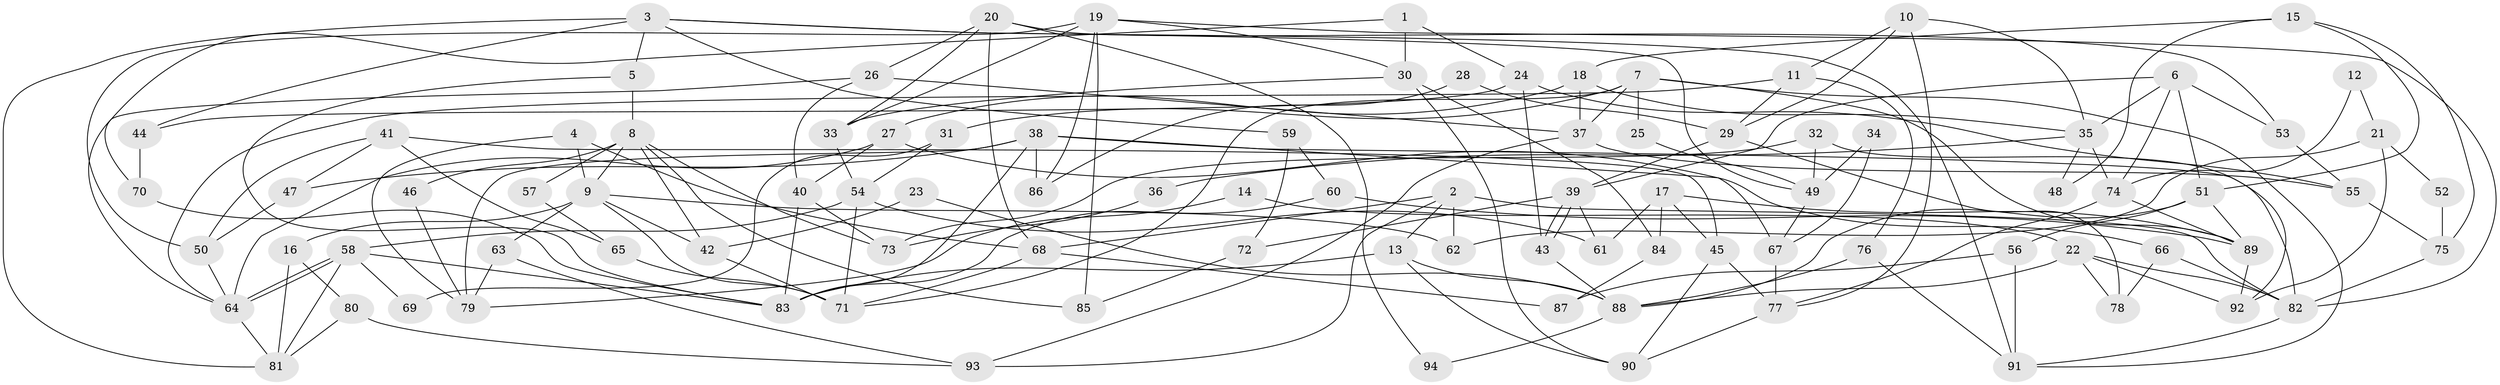 // Generated by graph-tools (version 1.1) at 2025/11/02/27/25 16:11:24]
// undirected, 94 vertices, 188 edges
graph export_dot {
graph [start="1"]
  node [color=gray90,style=filled];
  1;
  2;
  3;
  4;
  5;
  6;
  7;
  8;
  9;
  10;
  11;
  12;
  13;
  14;
  15;
  16;
  17;
  18;
  19;
  20;
  21;
  22;
  23;
  24;
  25;
  26;
  27;
  28;
  29;
  30;
  31;
  32;
  33;
  34;
  35;
  36;
  37;
  38;
  39;
  40;
  41;
  42;
  43;
  44;
  45;
  46;
  47;
  48;
  49;
  50;
  51;
  52;
  53;
  54;
  55;
  56;
  57;
  58;
  59;
  60;
  61;
  62;
  63;
  64;
  65;
  66;
  67;
  68;
  69;
  70;
  71;
  72;
  73;
  74;
  75;
  76;
  77;
  78;
  79;
  80;
  81;
  82;
  83;
  84;
  85;
  86;
  87;
  88;
  89;
  90;
  91;
  92;
  93;
  94;
  1 -- 24;
  1 -- 30;
  1 -- 70;
  2 -- 68;
  2 -- 82;
  2 -- 13;
  2 -- 62;
  2 -- 93;
  3 -- 5;
  3 -- 81;
  3 -- 44;
  3 -- 49;
  3 -- 59;
  3 -- 91;
  4 -- 68;
  4 -- 79;
  4 -- 9;
  5 -- 83;
  5 -- 8;
  6 -- 53;
  6 -- 39;
  6 -- 35;
  6 -- 51;
  6 -- 74;
  7 -- 89;
  7 -- 37;
  7 -- 25;
  7 -- 31;
  7 -- 71;
  7 -- 91;
  8 -- 9;
  8 -- 42;
  8 -- 46;
  8 -- 57;
  8 -- 73;
  8 -- 85;
  9 -- 71;
  9 -- 16;
  9 -- 42;
  9 -- 62;
  9 -- 63;
  10 -- 77;
  10 -- 35;
  10 -- 11;
  10 -- 29;
  11 -- 76;
  11 -- 29;
  11 -- 64;
  12 -- 21;
  12 -- 74;
  13 -- 88;
  13 -- 83;
  13 -- 90;
  14 -- 79;
  14 -- 22;
  15 -- 51;
  15 -- 18;
  15 -- 48;
  15 -- 75;
  16 -- 81;
  16 -- 80;
  17 -- 84;
  17 -- 45;
  17 -- 61;
  17 -- 89;
  18 -- 35;
  18 -- 27;
  18 -- 37;
  19 -- 85;
  19 -- 82;
  19 -- 30;
  19 -- 33;
  19 -- 50;
  19 -- 86;
  20 -- 33;
  20 -- 26;
  20 -- 53;
  20 -- 68;
  20 -- 94;
  21 -- 92;
  21 -- 62;
  21 -- 52;
  22 -- 78;
  22 -- 88;
  22 -- 82;
  22 -- 92;
  23 -- 42;
  23 -- 88;
  24 -- 44;
  24 -- 55;
  24 -- 43;
  25 -- 49;
  26 -- 37;
  26 -- 64;
  26 -- 40;
  27 -- 64;
  27 -- 40;
  27 -- 66;
  28 -- 86;
  28 -- 29;
  29 -- 39;
  29 -- 78;
  30 -- 90;
  30 -- 33;
  30 -- 84;
  31 -- 54;
  31 -- 69;
  32 -- 73;
  32 -- 92;
  32 -- 49;
  33 -- 54;
  34 -- 49;
  34 -- 67;
  35 -- 74;
  35 -- 36;
  35 -- 48;
  36 -- 73;
  37 -- 93;
  37 -- 55;
  38 -- 82;
  38 -- 83;
  38 -- 47;
  38 -- 67;
  38 -- 79;
  38 -- 86;
  39 -- 43;
  39 -- 43;
  39 -- 61;
  39 -- 72;
  40 -- 83;
  40 -- 73;
  41 -- 47;
  41 -- 50;
  41 -- 45;
  41 -- 65;
  42 -- 71;
  43 -- 88;
  44 -- 70;
  45 -- 90;
  45 -- 77;
  46 -- 79;
  47 -- 50;
  49 -- 67;
  50 -- 64;
  51 -- 89;
  51 -- 56;
  51 -- 88;
  52 -- 75;
  53 -- 55;
  54 -- 61;
  54 -- 58;
  54 -- 71;
  55 -- 75;
  56 -- 91;
  56 -- 87;
  57 -- 65;
  58 -- 64;
  58 -- 64;
  58 -- 69;
  58 -- 81;
  58 -- 83;
  59 -- 60;
  59 -- 72;
  60 -- 89;
  60 -- 83;
  63 -- 93;
  63 -- 79;
  64 -- 81;
  65 -- 71;
  66 -- 82;
  66 -- 78;
  67 -- 77;
  68 -- 71;
  68 -- 87;
  70 -- 83;
  72 -- 85;
  74 -- 77;
  74 -- 89;
  75 -- 82;
  76 -- 88;
  76 -- 91;
  77 -- 90;
  80 -- 81;
  80 -- 93;
  82 -- 91;
  84 -- 87;
  88 -- 94;
  89 -- 92;
}
